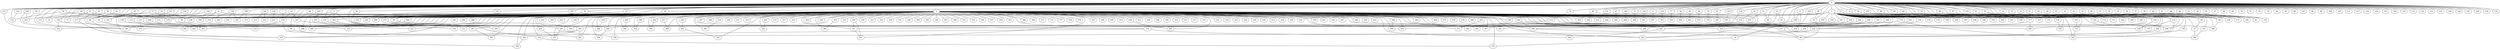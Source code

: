 
graph graphname {
    0 -- 1
0 -- 2
0 -- 3
0 -- 4
0 -- 5
0 -- 6
0 -- 7
0 -- 8
0 -- 9
0 -- 10
0 -- 11
0 -- 12
0 -- 13
0 -- 14
0 -- 15
0 -- 16
0 -- 17
0 -- 18
0 -- 19
0 -- 20
0 -- 21
0 -- 22
0 -- 23
0 -- 24
0 -- 25
0 -- 26
0 -- 27
0 -- 28
0 -- 29
0 -- 30
0 -- 31
0 -- 32
0 -- 33
0 -- 34
0 -- 35
0 -- 36
0 -- 37
0 -- 38
0 -- 39
0 -- 40
0 -- 41
0 -- 42
0 -- 43
0 -- 44
0 -- 45
0 -- 46
0 -- 47
0 -- 48
0 -- 49
0 -- 50
0 -- 51
0 -- 52
0 -- 53
0 -- 54
0 -- 55
0 -- 56
0 -- 57
0 -- 58
0 -- 59
0 -- 60
0 -- 61
0 -- 62
0 -- 63
0 -- 64
0 -- 65
0 -- 66
0 -- 67
0 -- 68
0 -- 69
0 -- 70
0 -- 71
0 -- 72
0 -- 73
0 -- 74
0 -- 75
0 -- 76
0 -- 77
0 -- 78
0 -- 79
0 -- 80
0 -- 81
0 -- 82
0 -- 83
0 -- 84
0 -- 85
0 -- 86
0 -- 87
0 -- 88
0 -- 89
0 -- 90
0 -- 91
0 -- 92
0 -- 93
0 -- 94
0 -- 95
0 -- 96
0 -- 97
0 -- 98
0 -- 99
0 -- 100
0 -- 101
0 -- 102
0 -- 103
0 -- 104
0 -- 105
0 -- 106
0 -- 107
0 -- 108
0 -- 109
0 -- 110
0 -- 111
0 -- 112
0 -- 113
0 -- 114
0 -- 115
0 -- 116
0 -- 117
0 -- 118
0 -- 119
0 -- 120
0 -- 121
0 -- 122
0 -- 123
0 -- 124
0 -- 125
0 -- 126
0 -- 127
0 -- 128
0 -- 129
0 -- 130
0 -- 131
0 -- 132
0 -- 133
0 -- 134
0 -- 135
0 -- 136
0 -- 137
0 -- 138
0 -- 139
0 -- 140
0 -- 141
0 -- 142
0 -- 143
0 -- 144
0 -- 145
0 -- 146
0 -- 147
0 -- 148
0 -- 149
0 -- 150
0 -- 151
0 -- 152
0 -- 153
0 -- 154
0 -- 155
0 -- 156
0 -- 157
0 -- 287
0 -- 381
1 -- 158
1 -- 159
1 -- 160
1 -- 161
1 -- 162
1 -- 163
1 -- 164
1 -- 165
1 -- 166
1 -- 167
1 -- 168
1 -- 169
1 -- 170
1 -- 171
1 -- 172
1 -- 173
1 -- 174
1 -- 175
1 -- 176
1 -- 177
1 -- 178
1 -- 179
1 -- 180
1 -- 181
1 -- 182
1 -- 183
1 -- 184
1 -- 185
1 -- 186
1 -- 187
1 -- 188
1 -- 189
1 -- 190
1 -- 191
1 -- 192
1 -- 193
1 -- 194
1 -- 195
1 -- 196
1 -- 197
1 -- 198
1 -- 199
1 -- 200
1 -- 201
2 -- 202
2 -- 203
2 -- 204
2 -- 205
2 -- 206
2 -- 207
2 -- 208
2 -- 209
2 -- 210
2 -- 211
2 -- 212
2 -- 213
2 -- 214
2 -- 215
2 -- 216
2 -- 217
2 -- 218
2 -- 219
2 -- 220
2 -- 221
2 -- 222
2 -- 223
2 -- 224
2 -- 225
2 -- 226
2 -- 227
2 -- 228
2 -- 229
2 -- 230
2 -- 231
2 -- 232
2 -- 233
2 -- 234
2 -- 235
2 -- 236
2 -- 237
2 -- 238
2 -- 239
2 -- 240
2 -- 241
2 -- 242
2 -- 243
2 -- 244
2 -- 245
2 -- 246
2 -- 247
2 -- 248
2 -- 249
2 -- 250
2 -- 251
2 -- 252
2 -- 253
2 -- 254
2 -- 255
2 -- 256
2 -- 257
2 -- 258
2 -- 259
2 -- 260
2 -- 261
2 -- 262
2 -- 263
2 -- 264
2 -- 265
2 -- 266
2 -- 267
2 -- 268
2 -- 269
2 -- 270
2 -- 271
2 -- 272
2 -- 273
2 -- 274
2 -- 275
2 -- 276
2 -- 277
2 -- 278
2 -- 279
2 -- 280
2 -- 281
2 -- 282
2 -- 283
2 -- 284
2 -- 285
2 -- 286
2 -- 287
2 -- 288
2 -- 289
2 -- 290
2 -- 291
2 -- 292
2 -- 293
2 -- 294
2 -- 295
2 -- 296
2 -- 297
2 -- 298
2 -- 299
2 -- 300
2 -- 301
2 -- 302
2 -- 303
2 -- 304
2 -- 305
2 -- 306
2 -- 307
2 -- 308
2 -- 309
2 -- 310
2 -- 311
2 -- 312
2 -- 313
2 -- 314
2 -- 315
2 -- 316
2 -- 317
2 -- 318
2 -- 319
2 -- 320
2 -- 321
2 -- 322
2 -- 323
2 -- 324
2 -- 325
2 -- 326
2 -- 327
2 -- 328
2 -- 329
2 -- 330
2 -- 331
2 -- 332
2 -- 333
2 -- 334
2 -- 335
2 -- 336
2 -- 337
2 -- 338
2 -- 339
2 -- 340
2 -- 341
2 -- 342
2 -- 343
2 -- 344
2 -- 345
2 -- 346
2 -- 347
2 -- 348
2 -- 349
2 -- 350
2 -- 351
2 -- 352
2 -- 353
2 -- 354
2 -- 355
2 -- 356
2 -- 357
2 -- 358
2 -- 359
2 -- 360
2 -- 361
2 -- 362
2 -- 363
2 -- 364
2 -- 365
2 -- 366
2 -- 367
2 -- 368
2 -- 369
2 -- 370
2 -- 371
2 -- 372
2 -- 373
2 -- 374
2 -- 375
2 -- 376
2 -- 377
2 -- 378
2 -- 379
2 -- 380
2 -- 381
2 -- 382
2 -- 383
2 -- 384
2 -- 385
2 -- 386
2 -- 387
2 -- 388
2 -- 389
2 -- 390
2 -- 391
2 -- 392
2 -- 393
2 -- 394
2 -- 395
2 -- 396
2 -- 397
2 -- 398
2 -- 399
3 -- 186
4 -- 146
4 -- 228
5 -- 360
5 -- 125
5 -- 252
5 -- 263
6 -- 246
6 -- 162
6 -- 127
6 -- 399
7 -- 259
8 -- 299
10 -- 28
11 -- 307
14 -- 374
17 -- 80
17 -- 257
20 -- 73
20 -- 90
21 -- 270
21 -- 136
21 -- 35
24 -- 358
28 -- 31
29 -- 113
29 -- 277
29 -- 272
30 -- 83
31 -- 306
36 -- 216
36 -- 277
36 -- 206
39 -- 52
42 -- 80
43 -- 259
43 -- 101
44 -- 290
45 -- 141
45 -- 90
47 -- 285
49 -- 294
49 -- 349
49 -- 364
50 -- 265
51 -- 353
51 -- 92
52 -- 385
54 -- 198
54 -- 96
54 -- 268
55 -- 341
55 -- 62
57 -- 169
57 -- 160
58 -- 343
59 -- 370
60 -- 310
61 -- 342
61 -- 274
63 -- 365
64 -- 289
64 -- 122
66 -- 101
71 -- 141
71 -- 276
74 -- 313
75 -- 152
75 -- 81
75 -- 185
76 -- 376
77 -- 326
80 -- 339
82 -- 290
83 -- 329
87 -- 94
87 -- 106
88 -- 398
89 -- 112
90 -- 302
90 -- 283
91 -- 171
93 -- 248
94 -- 398
95 -- 387
96 -- 302
100 -- 182
100 -- 373
101 -- 222
102 -- 388
102 -- 237
103 -- 122
105 -- 228
108 -- 385
109 -- 245
110 -- 171
112 -- 385
112 -- 179
114 -- 271
115 -- 322
116 -- 121
118 -- 190
121 -- 388
124 -- 301
125 -- 251
125 -- 243
126 -- 223
126 -- 213
127 -- 360
127 -- 216
129 -- 238
129 -- 193
134 -- 182
134 -- 276
134 -- 254
136 -- 322
136 -- 305
137 -- 339
137 -- 138
138 -- 233
139 -- 235
142 -- 289
142 -- 399
143 -- 306
145 -- 288
146 -- 262
148 -- 343
148 -- 287
151 -- 314
151 -- 284
153 -- 391
155 -- 325
156 -- 231
157 -- 275
158 -- 183
159 -- 252
161 -- 290
163 -- 175
164 -- 382
165 -- 303
166 -- 242
168 -- 228
174 -- 190
174 -- 320
175 -- 190
177 -- 265
177 -- 337
181 -- 316
191 -- 368
193 -- 238
194 -- 338
195 -- 248
200 -- 257
200 -- 262
201 -- 252
202 -- 363
204 -- 396
211 -- 389
218 -- 367
220 -- 375
227 -- 321
237 -- 355
240 -- 287
243 -- 375
243 -- 338
248 -- 304
252 -- 342
255 -- 380
256 -- 292
258 -- 341
258 -- 393
259 -- 305
259 -- 328
260 -- 308
261 -- 271
262 -- 269
263 -- 267
267 -- 383
274 -- 392
275 -- 293
277 -- 350
289 -- 333
296 -- 386
300 -- 354
303 -- 310
303 -- 381
303 -- 339
310 -- 374
313 -- 318
316 -- 342
316 -- 328
328 -- 350
337 -- 385
340 -- 349
341 -- 393
349 -- 385
362 -- 394
363 -- 397

}
